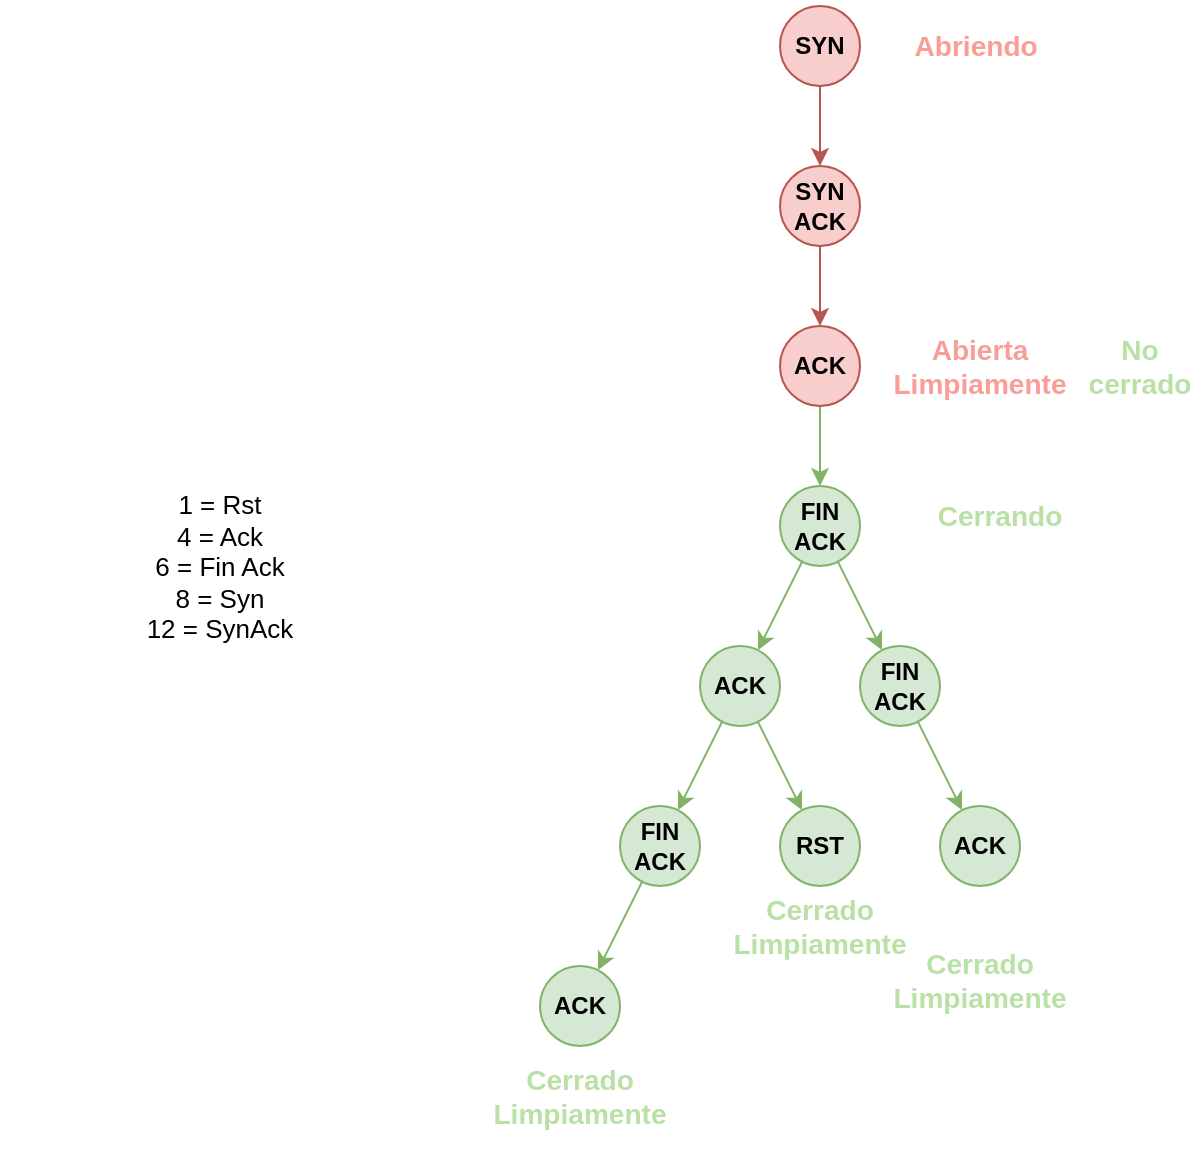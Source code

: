 <mxfile version="10.7.7" type="device"><diagram id="bQv4EMV4mGENpK0hk5Bo" name="Page-1"><mxGraphModel dx="840" dy="403" grid="1" gridSize="10" guides="1" tooltips="1" connect="1" arrows="1" fold="1" page="1" pageScale="1" pageWidth="850" pageHeight="1100" math="0" shadow="0"><root><mxCell id="0"/><mxCell id="1" parent="0"/><mxCell id="Ux6A793XJUo2XdxxFTJG-9" value="" style="edgeStyle=none;rounded=0;orthogonalLoop=1;jettySize=auto;html=1;fontStyle=1;fontSize=12;fillColor=#f8cecc;strokeColor=#b85450;" parent="1" source="Ux6A793XJUo2XdxxFTJG-1" target="Ux6A793XJUo2XdxxFTJG-8" edge="1"><mxGeometry relative="1" as="geometry"/></mxCell><mxCell id="Ux6A793XJUo2XdxxFTJG-1" value="&lt;span style=&quot;font-size: 12px;&quot;&gt;&lt;font style=&quot;font-size: 12px;&quot;&gt;SYN&lt;/font&gt;&lt;/span&gt;" style="ellipse;whiteSpace=wrap;html=1;aspect=fixed;fontStyle=1;fontSize=12;fillColor=#f8cecc;strokeColor=#b85450;" parent="1" vertex="1"><mxGeometry x="400" y="140" width="40" height="40" as="geometry"/></mxCell><mxCell id="Ux6A793XJUo2XdxxFTJG-13" value="" style="edgeStyle=none;rounded=0;orthogonalLoop=1;jettySize=auto;html=1;fontStyle=1;fontSize=12;fillColor=#f8cecc;strokeColor=#b85450;" parent="1" source="Ux6A793XJUo2XdxxFTJG-8" target="Ux6A793XJUo2XdxxFTJG-12" edge="1"><mxGeometry relative="1" as="geometry"/></mxCell><mxCell id="Ux6A793XJUo2XdxxFTJG-8" value="&lt;font style=&quot;font-size: 12px;&quot;&gt;&lt;span style=&quot;font-size: 12px;&quot;&gt;SYN&lt;br style=&quot;font-size: 12px;&quot;&gt;ACK&lt;br style=&quot;font-size: 12px;&quot;&gt;&lt;/span&gt;&lt;/font&gt;" style="ellipse;whiteSpace=wrap;html=1;aspect=fixed;fontStyle=1;fontSize=12;fillColor=#f8cecc;strokeColor=#b85450;" parent="1" vertex="1"><mxGeometry x="400" y="220" width="40" height="40" as="geometry"/></mxCell><mxCell id="Ux6A793XJUo2XdxxFTJG-15" value="" style="edgeStyle=none;rounded=0;orthogonalLoop=1;jettySize=auto;html=1;fontStyle=1;fontSize=12;strokeColor=#82B366;" parent="1" source="Ux6A793XJUo2XdxxFTJG-12" target="Ux6A793XJUo2XdxxFTJG-14" edge="1"><mxGeometry relative="1" as="geometry"/></mxCell><mxCell id="Ux6A793XJUo2XdxxFTJG-12" value="&lt;span style=&quot;font-size: 12px;&quot;&gt;&lt;font style=&quot;font-size: 12px;&quot;&gt;ACK&lt;/font&gt;&lt;/span&gt;" style="ellipse;whiteSpace=wrap;html=1;aspect=fixed;fontStyle=1;fontSize=12;fillColor=#f8cecc;strokeColor=#b85450;" parent="1" vertex="1"><mxGeometry x="400" y="300" width="40" height="40" as="geometry"/></mxCell><mxCell id="Ux6A793XJUo2XdxxFTJG-29" value="" style="edgeStyle=none;rounded=0;orthogonalLoop=1;jettySize=auto;html=1;fontSize=12;fillColor=#d5e8d4;strokeColor=#82b366;" parent="1" source="Ux6A793XJUo2XdxxFTJG-14" target="Ux6A793XJUo2XdxxFTJG-28" edge="1"><mxGeometry relative="1" as="geometry"/></mxCell><mxCell id="Ux6A793XJUo2XdxxFTJG-40" value="" style="edgeStyle=none;rounded=0;orthogonalLoop=1;jettySize=auto;html=1;fontSize=12;fillColor=#d5e8d4;strokeColor=#82B366;" parent="1" source="Ux6A793XJUo2XdxxFTJG-14" target="Ux6A793XJUo2XdxxFTJG-39" edge="1"><mxGeometry relative="1" as="geometry"/></mxCell><mxCell id="Ux6A793XJUo2XdxxFTJG-14" value="FIN&lt;br style=&quot;font-size: 12px;&quot;&gt;ACK&lt;br style=&quot;font-size: 12px;&quot;&gt;" style="ellipse;whiteSpace=wrap;html=1;aspect=fixed;fontStyle=1;fontSize=12;fillColor=#d5e8d4;strokeColor=#82b366;" parent="1" vertex="1"><mxGeometry x="400" y="380" width="40" height="40" as="geometry"/></mxCell><mxCell id="Ux6A793XJUo2XdxxFTJG-42" value="" style="edgeStyle=none;rounded=0;orthogonalLoop=1;jettySize=auto;html=1;fontSize=12;fillColor=#d5e8d4;strokeColor=#82b366;" parent="1" source="Ux6A793XJUo2XdxxFTJG-39" target="Ux6A793XJUo2XdxxFTJG-41" edge="1"><mxGeometry relative="1" as="geometry"/></mxCell><mxCell id="Ux6A793XJUo2XdxxFTJG-39" value="FIN&lt;br style=&quot;font-size: 12px;&quot;&gt;ACK&lt;br style=&quot;font-size: 12px;&quot;&gt;" style="ellipse;whiteSpace=wrap;html=1;aspect=fixed;fontStyle=1;fontSize=12;fillColor=#d5e8d4;strokeColor=#82b366;" parent="1" vertex="1"><mxGeometry x="440" y="460" width="40" height="40" as="geometry"/></mxCell><mxCell id="Ux6A793XJUo2XdxxFTJG-41" value="ACK&lt;br style=&quot;font-size: 12px&quot;&gt;" style="ellipse;whiteSpace=wrap;html=1;aspect=fixed;fontStyle=1;fontSize=12;fillColor=#d5e8d4;strokeColor=#82b366;" parent="1" vertex="1"><mxGeometry x="480" y="540" width="40" height="40" as="geometry"/></mxCell><mxCell id="Ux6A793XJUo2XdxxFTJG-34" value="" style="edgeStyle=none;rounded=0;orthogonalLoop=1;jettySize=auto;html=1;fontSize=12;fillColor=#d5e8d4;strokeColor=#82b366;" parent="1" source="Ux6A793XJUo2XdxxFTJG-28" target="Ux6A793XJUo2XdxxFTJG-33" edge="1"><mxGeometry relative="1" as="geometry"/></mxCell><mxCell id="Ux6A793XJUo2XdxxFTJG-38" value="" style="edgeStyle=none;rounded=0;orthogonalLoop=1;jettySize=auto;html=1;fontSize=12;fillColor=#d5e8d4;strokeColor=#82b366;" parent="1" source="Ux6A793XJUo2XdxxFTJG-28" target="Ux6A793XJUo2XdxxFTJG-37" edge="1"><mxGeometry relative="1" as="geometry"/></mxCell><mxCell id="Ux6A793XJUo2XdxxFTJG-28" value="ACK&lt;br style=&quot;font-size: 12px;&quot;&gt;" style="ellipse;whiteSpace=wrap;html=1;aspect=fixed;fontStyle=1;fontSize=12;fillColor=#d5e8d4;strokeColor=#82b366;" parent="1" vertex="1"><mxGeometry x="360" y="460" width="40" height="40" as="geometry"/></mxCell><mxCell id="Ux6A793XJUo2XdxxFTJG-37" value="RST&lt;br style=&quot;font-size: 12px&quot;&gt;" style="ellipse;whiteSpace=wrap;html=1;aspect=fixed;fontStyle=1;fontSize=12;fillColor=#d5e8d4;strokeColor=#82b366;" parent="1" vertex="1"><mxGeometry x="400" y="540" width="40" height="40" as="geometry"/></mxCell><mxCell id="Ux6A793XJUo2XdxxFTJG-36" value="" style="edgeStyle=none;rounded=0;orthogonalLoop=1;jettySize=auto;html=1;fontSize=12;fillColor=#d5e8d4;strokeColor=#82b366;" parent="1" source="Ux6A793XJUo2XdxxFTJG-33" target="Ux6A793XJUo2XdxxFTJG-35" edge="1"><mxGeometry relative="1" as="geometry"/></mxCell><mxCell id="Ux6A793XJUo2XdxxFTJG-33" value="FIN&lt;br&gt;ACK&lt;br style=&quot;font-size: 12px&quot;&gt;" style="ellipse;whiteSpace=wrap;html=1;aspect=fixed;fontStyle=1;fontSize=12;fillColor=#d5e8d4;strokeColor=#82b366;" parent="1" vertex="1"><mxGeometry x="320" y="540" width="40" height="40" as="geometry"/></mxCell><mxCell id="Ux6A793XJUo2XdxxFTJG-35" value="ACK&lt;br style=&quot;font-size: 12px&quot;&gt;" style="ellipse;whiteSpace=wrap;html=1;aspect=fixed;fontStyle=1;fontSize=12;fillColor=#d5e8d4;strokeColor=#82b366;" parent="1" vertex="1"><mxGeometry x="280" y="620" width="40" height="40" as="geometry"/></mxCell><mxCell id="Ux6A793XJUo2XdxxFTJG-27" value="&lt;br&gt;&lt;font style=&quot;font-size: 13px&quot;&gt;1 = Rst&lt;br&gt;4 = Ack&lt;br&gt;6 = Fin Ack&lt;br&gt;8 = Syn&lt;br&gt;12 = SynAck&lt;/font&gt;&lt;br&gt;" style="text;html=1;strokeColor=none;fillColor=none;align=center;verticalAlign=middle;whiteSpace=wrap;rounded=0;fontSize=9;" parent="1" vertex="1"><mxGeometry x="10" y="230" width="220" height="370" as="geometry"/></mxCell><mxCell id="8CneuUy6Cb8Rqo0hNSba-1" value="&lt;h3&gt;&lt;font color=&quot;#f89e97&quot;&gt;Abriendo&amp;nbsp;&lt;/font&gt;&lt;/h3&gt;" style="text;html=1;strokeColor=none;fillColor=none;align=center;verticalAlign=middle;whiteSpace=wrap;rounded=0;" parent="1" vertex="1"><mxGeometry x="480" y="150" width="40" height="20" as="geometry"/></mxCell><mxCell id="8CneuUy6Cb8Rqo0hNSba-2" value="&lt;h3&gt;&lt;font color=&quot;#f89e97&quot;&gt;Abierta Limpiamente&lt;/font&gt;&lt;/h3&gt;" style="text;html=1;strokeColor=none;fillColor=none;align=center;verticalAlign=middle;whiteSpace=wrap;rounded=0;" parent="1" vertex="1"><mxGeometry x="480" y="310" width="40" height="20" as="geometry"/></mxCell><mxCell id="8CneuUy6Cb8Rqo0hNSba-3" value="&lt;h3&gt;&lt;span&gt;&lt;font color=&quot;#b9e0a5&quot;&gt;Cerrando&lt;/font&gt;&lt;/span&gt;&lt;/h3&gt;" style="text;html=1;strokeColor=none;fillColor=none;align=center;verticalAlign=middle;whiteSpace=wrap;rounded=0;fontStyle=0" parent="1" vertex="1"><mxGeometry x="490" y="385" width="40" height="20" as="geometry"/></mxCell><mxCell id="8CneuUy6Cb8Rqo0hNSba-4" value="&lt;h3&gt;&lt;span&gt;&lt;font color=&quot;#b9e0a5&quot;&gt;No cerrado&lt;/font&gt;&lt;/span&gt;&lt;/h3&gt;" style="text;html=1;strokeColor=none;fillColor=none;align=center;verticalAlign=middle;whiteSpace=wrap;rounded=0;fontStyle=0" parent="1" vertex="1"><mxGeometry x="560" y="310" width="40" height="20" as="geometry"/></mxCell><mxCell id="8CneuUy6Cb8Rqo0hNSba-5" value="&lt;h3&gt;&lt;span&gt;&lt;font color=&quot;#b9e0a5&quot;&gt;Cerrado Limpiamente&lt;/font&gt;&lt;/span&gt;&lt;/h3&gt;" style="text;html=1;strokeColor=none;fillColor=none;align=center;verticalAlign=middle;whiteSpace=wrap;rounded=0;fontStyle=0" parent="1" vertex="1"><mxGeometry x="400" y="590" width="40" height="20" as="geometry"/></mxCell><mxCell id="8CneuUy6Cb8Rqo0hNSba-6" value="&lt;h3&gt;&lt;span&gt;&lt;font color=&quot;#b9e0a5&quot;&gt;Cerrado Limpiamente&lt;/font&gt;&lt;/span&gt;&lt;/h3&gt;" style="text;html=1;strokeColor=none;fillColor=none;align=center;verticalAlign=middle;whiteSpace=wrap;rounded=0;fontStyle=0" parent="1" vertex="1"><mxGeometry x="280" y="675" width="40" height="20" as="geometry"/></mxCell><mxCell id="8CneuUy6Cb8Rqo0hNSba-7" value="&lt;h3&gt;&lt;span&gt;&lt;font color=&quot;#b9e0a5&quot;&gt;Cerrado Limpiamente&lt;/font&gt;&lt;/span&gt;&lt;/h3&gt;" style="text;html=1;strokeColor=none;fillColor=none;align=center;verticalAlign=middle;whiteSpace=wrap;rounded=0;fontStyle=0" parent="1" vertex="1"><mxGeometry x="480" y="617" width="40" height="20" as="geometry"/></mxCell></root></mxGraphModel></diagram></mxfile>